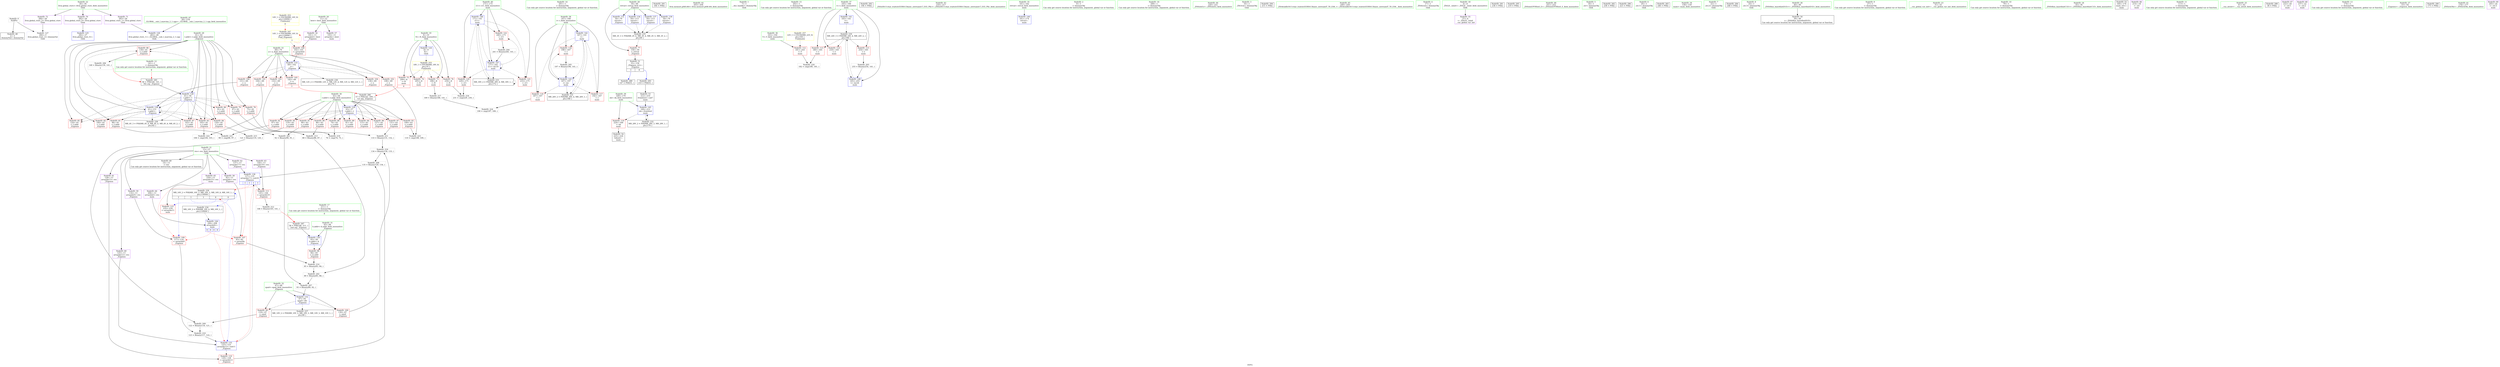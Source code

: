 digraph "SVFG" {
	label="SVFG";

	Node0x562d870cbac0 [shape=record,color=grey,label="{NodeID: 0\nNullPtr}"];
	Node0x562d870cbac0 -> Node0x562d870ea990[style=solid];
	Node0x562d870cbac0 -> Node0x562d870efb70[style=solid];
	Node0x562d870ea250 [shape=record,color=red,label="{NodeID: 97\n131\<--63\n\<--r.addr\n_Z2goxxx\n}"];
	Node0x562d870ea250 -> Node0x562d870f5940[style=solid];
	Node0x562d870e7d00 [shape=record,color=green,label="{NodeID: 14\n201\<--1\n\<--dummyObj\nCan only get source location for instruction, argument, global var or function.}"];
	Node0x562d870e9d90 [shape=record,color=red,label="{NodeID: 111\n145\<--144\n\<--arrayidx19\n_Z2goxxx\n}"];
	Node0x562d870e9d90 -> Node0x562d870f5ac0[style=solid];
	Node0x562d870e87b0 [shape=record,color=green,label="{NodeID: 28\n59\<--60\nretval\<--retval_field_insensitive\n_Z2goxxx\n}"];
	Node0x562d870e87b0 -> Node0x562d870ec240[style=solid];
	Node0x562d870e87b0 -> Node0x562d870efee0[style=solid];
	Node0x562d870e87b0 -> Node0x562d870f0150[style=solid];
	Node0x562d870e87b0 -> Node0x562d870f03c0[style=solid];
	Node0x562d870e87b0 -> Node0x562d870f0560[style=solid];
	Node0x562d87112ae0 [shape=record,color=black,label="{NodeID: 291\n184 = PHI()\n}"];
	Node0x562d870f54c0 [shape=record,color=grey,label="{NodeID: 208\n135 = Binary(129, 134, )\n}"];
	Node0x562d870f54c0 -> Node0x562d870f02f0[style=solid];
	Node0x562d870ef970 [shape=record,color=blue,label="{NodeID: 125\n282\<--27\nllvm.global_ctors_0\<--\nGlob }"];
	Node0x562d870e9370 [shape=record,color=green,label="{NodeID: 42\n203\<--204\nllvm.memset.p0i8.i64\<--llvm.memset.p0i8.i64_field_insensitive\n}"];
	Node0x562d870f69c0 [shape=record,color=grey,label="{NodeID: 222\n106 = cmp(104, 105, )\n}"];
	Node0x562d870f0560 [shape=record,color=blue,label="{NodeID: 139\n59\<--79\nretval\<--\n_Z2goxxx\n}"];
	Node0x562d870f0560 -> Node0x562d87100d80[style=dashed];
	Node0x562d870eb0a0 [shape=record,color=purple,label="{NodeID: 56\n101\<--11\narrayidx4\<--best\n_Z2goxxx\n}"];
	Node0x562d870eb0a0 -> Node0x562d870e9b20[style=solid];
	Node0x562d87101280 [shape=record,color=black,label="{NodeID: 236\nMR_4V_3 = PHI(MR_4V_4, MR_4V_4, MR_4V_4, MR_4V_2, )\npts\{62 \}\n}"];
	Node0x562d870ebc00 [shape=record,color=purple,label="{NodeID: 70\n282\<--26\nllvm.global_ctors_0\<--llvm.global_ctors\nGlob }"];
	Node0x562d870ebc00 -> Node0x562d870ef970[style=solid];
	Node0x562d870ec7f0 [shape=record,color=red,label="{NodeID: 84\n120\<--61\n\<--l.addr\n_Z2goxxx\n}"];
	Node0x562d870ec7f0 -> Node0x562d870f5f40[style=solid];
	Node0x562d870cf770 [shape=record,color=green,label="{NodeID: 1\n7\<--1\n__dso_handle\<--dummyObj\nGlob }"];
	Node0x562d870ea320 [shape=record,color=red,label="{NodeID: 98\n84\<--65\n\<--h.addr\n_Z2goxxx\n}"];
	Node0x562d870ea320 -> Node0x562d870f5dc0[style=solid];
	Node0x562d870e7d90 [shape=record,color=green,label="{NodeID: 15\n202\<--1\n\<--dummyObj\nCan only get source location for instruction, argument, global var or function.}"];
	Node0x562d870e9e60 [shape=record,color=red,label="{NodeID: 112\n181\<--163\n\<--T\nmain\n}"];
	Node0x562d870e9e60 -> Node0x562d870f66c0[style=solid];
	Node0x562d870e8880 [shape=record,color=green,label="{NodeID: 29\n61\<--62\nl.addr\<--l.addr_field_insensitive\n_Z2goxxx\n}"];
	Node0x562d870e8880 -> Node0x562d870ec310[style=solid];
	Node0x562d870e8880 -> Node0x562d870ec3e0[style=solid];
	Node0x562d870e8880 -> Node0x562d870ec4b0[style=solid];
	Node0x562d870e8880 -> Node0x562d870ec580[style=solid];
	Node0x562d870e8880 -> Node0x562d870ec650[style=solid];
	Node0x562d870e8880 -> Node0x562d870ec720[style=solid];
	Node0x562d870e8880 -> Node0x562d870ec7f0[style=solid];
	Node0x562d870e8880 -> Node0x562d870ec8c0[style=solid];
	Node0x562d870e8880 -> Node0x562d870ec990[style=solid];
	Node0x562d870e8880 -> Node0x562d870eca60[style=solid];
	Node0x562d870e8880 -> Node0x562d870efc70[style=solid];
	Node0x562d870e8880 -> Node0x562d870f0490[style=solid];
	Node0x562d87112bb0 [shape=record,color=black,label="{NodeID: 292\n194 = PHI()\n}"];
	Node0x562d870f5640 [shape=record,color=grey,label="{NodeID: 209\n122 = Binary(118, 121, )\n}"];
	Node0x562d870f5640 -> Node0x562d870f57c0[style=solid];
	Node0x562d870efa70 [shape=record,color=blue,label="{NodeID: 126\n283\<--28\nllvm.global_ctors_1\<--_GLOBAL__sub_I_marcina_2_1.cpp\nGlob }"];
	Node0x562d870e9470 [shape=record,color=green,label="{NodeID: 43\n216\<--217\n_ZStlsISt11char_traitsIcEERSt13basic_ostreamIcT_ES5_PKc\<--_ZStlsISt11char_traitsIcEERSt13basic_ostreamIcT_ES5_PKc_field_insensitive\n}"];
	Node0x562d870f6b40 [shape=record,color=grey,label="{NodeID: 223\n110 = cmp(108, 109, )\n}"];
	Node0x562d870f0630 [shape=record,color=blue,label="{NodeID: 140\n161\<--174\nretval\<--\nmain\n}"];
	Node0x562d870eb170 [shape=record,color=purple,label="{NodeID: 57\n193\<--11\narrayidx\<--best\nmain\n}"];
	Node0x562d87101780 [shape=record,color=black,label="{NodeID: 237\nMR_10V_2 = PHI(MR_10V_3, MR_10V_3, MR_10V_3, MR_10V_1, )\npts\{68 \}\n}"];
	Node0x562d870ebd00 [shape=record,color=purple,label="{NodeID: 71\n283\<--26\nllvm.global_ctors_1\<--llvm.global_ctors\nGlob }"];
	Node0x562d870ebd00 -> Node0x562d870efa70[style=solid];
	Node0x562d870ec8c0 [shape=record,color=red,label="{NodeID: 85\n124\<--61\n\<--l.addr\n_Z2goxxx\n}"];
	Node0x562d870cc280 [shape=record,color=green,label="{NodeID: 2\n9\<--1\n\<--dummyObj\nCan only get source location for instruction, argument, global var or function.}"];
	Node0x562d870ea3f0 [shape=record,color=red,label="{NodeID: 99\n118\<--67\n\<--spad\n_Z2goxxx\n}"];
	Node0x562d870ea3f0 -> Node0x562d870f5640[style=solid];
	Node0x562d870e7e20 [shape=record,color=green,label="{NodeID: 16\n208\<--1\n\<--dummyObj\nCan only get source location for instruction, argument, global var or function.}"];
	Node0x562d870e9f30 [shape=record,color=red,label="{NodeID: 113\n180\<--165\n\<--t\nmain\n}"];
	Node0x562d870e9f30 -> Node0x562d870f66c0[style=solid];
	Node0x562d870e8950 [shape=record,color=green,label="{NodeID: 30\n63\<--64\nr.addr\<--r.addr_field_insensitive\n_Z2goxxx\n}"];
	Node0x562d870e8950 -> Node0x562d870ecb30[style=solid];
	Node0x562d870e8950 -> Node0x562d870ecc00[style=solid];
	Node0x562d870e8950 -> Node0x562d870eccd0[style=solid];
	Node0x562d870e8950 -> Node0x562d870ecda0[style=solid];
	Node0x562d870e8950 -> Node0x562d870ece70[style=solid];
	Node0x562d870e8950 -> Node0x562d870ecf40[style=solid];
	Node0x562d870e8950 -> Node0x562d870ed010[style=solid];
	Node0x562d870e8950 -> Node0x562d870ed0e0[style=solid];
	Node0x562d870e8950 -> Node0x562d870ea180[style=solid];
	Node0x562d870e8950 -> Node0x562d870ea250[style=solid];
	Node0x562d870e8950 -> Node0x562d870efd40[style=solid];
	Node0x562d87112cb0 [shape=record,color=black,label="{NodeID: 293\n210 = PHI(55, )\n}"];
	Node0x562d87112cb0 -> Node0x562d870eae30[style=solid];
	Node0x562d870f57c0 [shape=record,color=grey,label="{NodeID: 210\n123 = Binary(117, 122, )\n}"];
	Node0x562d870f57c0 -> Node0x562d870f0220[style=solid];
	Node0x562d870efb70 [shape=record,color=blue, style = dotted,label="{NodeID: 127\n284\<--3\nllvm.global_ctors_2\<--dummyVal\nGlob }"];
	Node0x562d870e9570 [shape=record,color=green,label="{NodeID: 44\n220\<--221\n_ZNSolsEx\<--_ZNSolsEx_field_insensitive\n}"];
	Node0x562d870f6cc0 [shape=record,color=grey,label="{NodeID: 224\n190 = cmp(187, 189, )\n}"];
	Node0x562d870f0700 [shape=record,color=blue,label="{NodeID: 141\n165\<--141\nt\<--\nmain\n}"];
	Node0x562d870f0700 -> Node0x562d870ff480[style=dashed];
	Node0x562d870eb240 [shape=record,color=purple,label="{NodeID: 58\n82\<--13\narrayidx\<--res\n_Z2goxxx\n}"];
	Node0x562d870eb240 -> Node0x562d870e9a50[style=solid];
	Node0x562d87101c80 [shape=record,color=black,label="{NodeID: 238\nMR_12V_2 = PHI(MR_12V_3, MR_12V_4, MR_12V_4, MR_12V_1, )\npts\{70 \}\n}"];
	Node0x562d870ebe00 [shape=record,color=purple,label="{NodeID: 72\n284\<--26\nllvm.global_ctors_2\<--llvm.global_ctors\nGlob }"];
	Node0x562d870ebe00 -> Node0x562d870efb70[style=solid];
	Node0x562d870ec990 [shape=record,color=red,label="{NodeID: 86\n139\<--61\n\<--l.addr\n_Z2goxxx\n}"];
	Node0x562d870ec990 -> Node0x562d870f51c0[style=solid];
	Node0x562d870cc1c0 [shape=record,color=green,label="{NodeID: 3\n16\<--1\n_ZSt3cin\<--dummyObj\nGlob }"];
	Node0x562d870ea4c0 [shape=record,color=red,label="{NodeID: 100\n130\<--67\n\<--spad\n_Z2goxxx\n}"];
	Node0x562d870ea4c0 -> Node0x562d870f60c0[style=solid];
	Node0x562d870e7eb0 [shape=record,color=green,label="{NodeID: 17\n211\<--1\n\<--dummyObj\nCan only get source location for instruction, argument, global var or function.|{<s0>8}}"];
	Node0x562d870e7eb0:s0 -> Node0x562d871120b0[style=solid,color=red];
	Node0x562d870ea000 [shape=record,color=red,label="{NodeID: 114\n218\<--165\n\<--t\nmain\n}"];
	Node0x562d870e8a20 [shape=record,color=green,label="{NodeID: 31\n65\<--66\nh.addr\<--h.addr_field_insensitive\n_Z2goxxx\n}"];
	Node0x562d870e8a20 -> Node0x562d870ea320[style=solid];
	Node0x562d870e8a20 -> Node0x562d870efe10[style=solid];
	Node0x562d87112fd0 [shape=record,color=black,label="{NodeID: 294\n215 = PHI()\n}"];
	Node0x562d870f5940 [shape=record,color=grey,label="{NodeID: 211\n133 = Binary(131, 132, )\n}"];
	Node0x562d870f5940 -> Node0x562d870f60c0[style=solid];
	Node0x562d870efc70 [shape=record,color=blue,label="{NodeID: 128\n61\<--56\nl.addr\<--l\n_Z2goxxx\n}"];
	Node0x562d870efc70 -> Node0x562d870ec310[style=dashed];
	Node0x562d870efc70 -> Node0x562d870ec3e0[style=dashed];
	Node0x562d870efc70 -> Node0x562d870ec4b0[style=dashed];
	Node0x562d870efc70 -> Node0x562d870ec580[style=dashed];
	Node0x562d870efc70 -> Node0x562d870ec650[style=dashed];
	Node0x562d870efc70 -> Node0x562d870ec720[style=dashed];
	Node0x562d870efc70 -> Node0x562d870ec7f0[style=dashed];
	Node0x562d870efc70 -> Node0x562d870ec8c0[style=dashed];
	Node0x562d870efc70 -> Node0x562d870ec990[style=dashed];
	Node0x562d870efc70 -> Node0x562d870eca60[style=dashed];
	Node0x562d870efc70 -> Node0x562d870f0490[style=dashed];
	Node0x562d870efc70 -> Node0x562d87101280[style=dashed];
	Node0x562d870e9670 [shape=record,color=green,label="{NodeID: 45\n249\<--250\n_ZSt4endlIcSt11char_traitsIcEERSt13basic_ostreamIT_T0_ES6_\<--_ZSt4endlIcSt11char_traitsIcEERSt13basic_ostreamIT_T0_ES6__field_insensitive\n}"];
	Node0x562d870f07d0 [shape=record,color=blue,label="{NodeID: 142\n167\<--141\ni\<--\nmain\n}"];
	Node0x562d870f07d0 -> Node0x562d870ef260[style=dashed];
	Node0x562d870f07d0 -> Node0x562d870ef2f0[style=dashed];
	Node0x562d870f07d0 -> Node0x562d870ef3c0[style=dashed];
	Node0x562d870f07d0 -> Node0x562d870f08a0[style=dashed];
	Node0x562d870f07d0 -> Node0x562d870ff980[style=dashed];
	Node0x562d870eb310 [shape=record,color=purple,label="{NodeID: 59\n116\<--13\narrayidx9\<--res\n_Z2goxxx\n}"];
	Node0x562d870eb310 -> Node0x562d870e9bf0[style=solid];
	Node0x562d87102180 [shape=record,color=black,label="{NodeID: 239\nMR_16V_2 = PHI(MR_16V_3, MR_16V_3, MR_16V_6, MR_16V_1, )\npts\{150000 \}\n|{<s0>3|<s1>3|<s2>3|<s3>8|<s4>8}}"];
	Node0x562d87102180:s0 -> Node0x562d870e9bf0[style=dashed,color=blue];
	Node0x562d87102180:s1 -> Node0x562d870f0220[style=dashed,color=blue];
	Node0x562d87102180:s2 -> Node0x562d87102180[style=dashed,color=blue];
	Node0x562d87102180:s3 -> Node0x562d870ef7d0[style=dashed,color=blue];
	Node0x562d87102180:s4 -> Node0x562d87100880[style=dashed,color=blue];
	Node0x562d870ebf00 [shape=record,color=red,label="{NodeID: 73\n188\<--8\n\<--N\nmain\n}"];
	Node0x562d870ebf00 -> Node0x562d870f6240[style=solid];
	Node0x562d87104880 [shape=record,color=yellow,style=double,label="{NodeID: 253\n14V_1 = ENCHI(MR_14V_0)\npts\{120000 \}\nFun[main]|{<s0>8}}"];
	Node0x562d87104880:s0 -> Node0x562d87103b00[style=dashed,color=red];
	Node0x562d870eca60 [shape=record,color=red,label="{NodeID: 87\n143\<--61\n\<--l.addr\n_Z2goxxx\n}"];
	Node0x562d870cc0d0 [shape=record,color=green,label="{NodeID: 4\n17\<--1\n_ZSt4cout\<--dummyObj\nGlob }"];
	Node0x562d870ea590 [shape=record,color=red,label="{NodeID: 101\n104\<--69\n\<--x\n_Z2goxxx\n}"];
	Node0x562d870ea590 -> Node0x562d870f69c0[style=solid];
	Node0x562d870e7f40 [shape=record,color=green,label="{NodeID: 18\n4\<--6\n_ZStL8__ioinit\<--_ZStL8__ioinit_field_insensitive\nGlob }"];
	Node0x562d870e7f40 -> Node0x562d870eafd0[style=solid];
	Node0x562d871118b0 [shape=record,color=black,label="{NodeID: 281\n236 = PHI()\n}"];
	Node0x562d870ef1d0 [shape=record,color=red,label="{NodeID: 115\n254\<--165\n\<--t\nmain\n}"];
	Node0x562d870ef1d0 -> Node0x562d870ee0a0[style=solid];
	Node0x562d870e8af0 [shape=record,color=green,label="{NodeID: 32\n67\<--68\nspad\<--spad_field_insensitive\n_Z2goxxx\n}"];
	Node0x562d870e8af0 -> Node0x562d870ea3f0[style=solid];
	Node0x562d870e8af0 -> Node0x562d870ea4c0[style=solid];
	Node0x562d870e8af0 -> Node0x562d870effb0[style=solid];
	Node0x562d871130a0 [shape=record,color=black,label="{NodeID: 295\n219 = PHI()\n}"];
	Node0x562d870f5ac0 [shape=record,color=grey,label="{NodeID: 212\n146 = Binary(145, 141, )\n|{<s0>3}}"];
	Node0x562d870f5ac0:s0 -> Node0x562d871120b0[style=solid,color=red];
	Node0x562d870efd40 [shape=record,color=blue,label="{NodeID: 129\n63\<--57\nr.addr\<--r\n_Z2goxxx\n}"];
	Node0x562d870efd40 -> Node0x562d870ecb30[style=dashed];
	Node0x562d870efd40 -> Node0x562d870ecc00[style=dashed];
	Node0x562d870efd40 -> Node0x562d870eccd0[style=dashed];
	Node0x562d870efd40 -> Node0x562d870ecda0[style=dashed];
	Node0x562d870efd40 -> Node0x562d870ece70[style=dashed];
	Node0x562d870efd40 -> Node0x562d870ecf40[style=dashed];
	Node0x562d870efd40 -> Node0x562d870ed010[style=dashed];
	Node0x562d870efd40 -> Node0x562d870ed0e0[style=dashed];
	Node0x562d870efd40 -> Node0x562d870ea180[style=dashed];
	Node0x562d870efd40 -> Node0x562d870ea250[style=dashed];
	Node0x562d870e9770 [shape=record,color=green,label="{NodeID: 46\n251\<--252\n_ZNSolsEPFRSoS_E\<--_ZNSolsEPFRSoS_E_field_insensitive\n}"];
	Node0x562d870f08a0 [shape=record,color=blue,label="{NodeID: 143\n167\<--197\ni\<--inc\nmain\n}"];
	Node0x562d870f08a0 -> Node0x562d870ef260[style=dashed];
	Node0x562d870f08a0 -> Node0x562d870ef2f0[style=dashed];
	Node0x562d870f08a0 -> Node0x562d870ef3c0[style=dashed];
	Node0x562d870f08a0 -> Node0x562d870f08a0[style=dashed];
	Node0x562d870f08a0 -> Node0x562d870ff980[style=dashed];
	Node0x562d870eb3e0 [shape=record,color=purple,label="{NodeID: 60\n125\<--13\narrayidx12\<--res\n_Z2goxxx\n}"];
	Node0x562d870eb3e0 -> Node0x562d870f0220[style=solid];
	Node0x562d870ebfd0 [shape=record,color=red,label="{NodeID: 74\n205\<--8\n\<--N\nmain\n}"];
	Node0x562d870ecb30 [shape=record,color=red,label="{NodeID: 88\n74\<--63\n\<--r.addr\n_Z2goxxx\n}"];
	Node0x562d870ecb30 -> Node0x562d870f6540[style=solid];
	Node0x562d870e20f0 [shape=record,color=green,label="{NodeID: 5\n18\<--1\n.str\<--dummyObj\nGlob }"];
	Node0x562d870ea660 [shape=record,color=red,label="{NodeID: 102\n108\<--69\n\<--x\n_Z2goxxx\n}"];
	Node0x562d870ea660 -> Node0x562d870f6b40[style=solid];
	Node0x562d870e7fd0 [shape=record,color=green,label="{NodeID: 19\n8\<--10\nN\<--N_field_insensitive\nGlob }"];
	Node0x562d870e7fd0 -> Node0x562d870ebf00[style=solid];
	Node0x562d870e7fd0 -> Node0x562d870ebfd0[style=solid];
	Node0x562d870e7fd0 -> Node0x562d870ec0a0[style=solid];
	Node0x562d870e7fd0 -> Node0x562d870ec170[style=solid];
	Node0x562d870e7fd0 -> Node0x562d870ef8a0[style=solid];
	Node0x562d87111a10 [shape=record,color=black,label="{NodeID: 282\n238 = PHI()\n}"];
	Node0x562d870ef260 [shape=record,color=red,label="{NodeID: 116\n187\<--167\n\<--i\nmain\n}"];
	Node0x562d870ef260 -> Node0x562d870f6cc0[style=solid];
	Node0x562d870e8bc0 [shape=record,color=green,label="{NodeID: 33\n69\<--70\nx\<--x_field_insensitive\n_Z2goxxx\n}"];
	Node0x562d870e8bc0 -> Node0x562d870ea590[style=solid];
	Node0x562d870e8bc0 -> Node0x562d870ea660[style=solid];
	Node0x562d870e8bc0 -> Node0x562d870ea730[style=solid];
	Node0x562d870e8bc0 -> Node0x562d870ea800[style=solid];
	Node0x562d870e8bc0 -> Node0x562d870ea8d0[style=solid];
	Node0x562d870e8bc0 -> Node0x562d870e9980[style=solid];
	Node0x562d870e8bc0 -> Node0x562d870f0080[style=solid];
	Node0x562d87113170 [shape=record,color=black,label="{NodeID: 296\n223 = PHI()\n}"];
	Node0x562d870f5c40 [shape=record,color=grey,label="{NodeID: 213\n88 = Binary(86, 87, )\n}"];
	Node0x562d870f5c40 -> Node0x562d870edf20[style=solid];
	Node0x562d870efe10 [shape=record,color=blue,label="{NodeID: 130\n65\<--58\nh.addr\<--h\n_Z2goxxx\n}"];
	Node0x562d870efe10 -> Node0x562d870ea320[style=dashed];
	Node0x562d870e9870 [shape=record,color=green,label="{NodeID: 47\n28\<--278\n_GLOBAL__sub_I_marcina_2_1.cpp\<--_GLOBAL__sub_I_marcina_2_1.cpp_field_insensitive\n}"];
	Node0x562d870e9870 -> Node0x562d870efa70[style=solid];
	Node0x562d870f0970 [shape=record,color=blue,label="{NodeID: 144\n206\<--208\narrayidx6\<--\nmain\n|{<s0>8|<s1>8|<s2>8|<s3>8}}"];
	Node0x562d870f0970:s0 -> Node0x562d870e9a50[style=dashed,color=red];
	Node0x562d870f0970:s1 -> Node0x562d870e9bf0[style=dashed,color=red];
	Node0x562d870f0970:s2 -> Node0x562d870f0220[style=dashed,color=red];
	Node0x562d870f0970:s3 -> Node0x562d87102180[style=dashed,color=red];
	Node0x562d870eb4b0 [shape=record,color=purple,label="{NodeID: 61\n128\<--13\narrayidx13\<--res\n_Z2goxxx\n}"];
	Node0x562d870eb4b0 -> Node0x562d870e9cc0[style=solid];
	Node0x562d870ec0a0 [shape=record,color=red,label="{NodeID: 75\n209\<--8\n\<--N\nmain\n|{<s0>8}}"];
	Node0x562d870ec0a0:s0 -> Node0x562d87111f30[style=solid,color=red];
	Node0x562d87104a40 [shape=record,color=yellow,style=double,label="{NodeID: 255\n18V_1 = ENCHI(MR_18V_0)\npts\{10 \}\nFun[main]}"];
	Node0x562d87104a40 -> Node0x562d870ebf00[style=dashed];
	Node0x562d87104a40 -> Node0x562d870ebfd0[style=dashed];
	Node0x562d87104a40 -> Node0x562d870ec0a0[style=dashed];
	Node0x562d87104a40 -> Node0x562d870ec170[style=dashed];
	Node0x562d870ecc00 [shape=record,color=red,label="{NodeID: 89\n81\<--63\n\<--r.addr\n_Z2goxxx\n}"];
	Node0x562d870cbf80 [shape=record,color=green,label="{NodeID: 6\n20\<--1\n.str.1\<--dummyObj\nGlob }"];
	Node0x562d870ea730 [shape=record,color=red,label="{NodeID: 103\n132\<--69\n\<--x\n_Z2goxxx\n}"];
	Node0x562d870ea730 -> Node0x562d870f5940[style=solid];
	Node0x562d870e80a0 [shape=record,color=green,label="{NodeID: 20\n11\<--12\nbest\<--best_field_insensitive\nGlob }"];
	Node0x562d870e80a0 -> Node0x562d870eb0a0[style=solid];
	Node0x562d870e80a0 -> Node0x562d870eb170[style=solid];
	Node0x562d87111ae0 [shape=record,color=black,label="{NodeID: 283\n246 = PHI()\n}"];
	Node0x562d870ef2f0 [shape=record,color=red,label="{NodeID: 117\n192\<--167\n\<--i\nmain\n}"];
	Node0x562d870e8c90 [shape=record,color=green,label="{NodeID: 34\n158\<--159\nmain\<--main_field_insensitive\n}"];
	Node0x562d870f5dc0 [shape=record,color=grey,label="{NodeID: 214\n85 = Binary(83, 84, )\n}"];
	Node0x562d870f5dc0 -> Node0x562d870edf20[style=solid];
	Node0x562d870efee0 [shape=record,color=blue,label="{NodeID: 131\n59\<--79\nretval\<--\n_Z2goxxx\n}"];
	Node0x562d870efee0 -> Node0x562d87100d80[style=dashed];
	Node0x562d870ea990 [shape=record,color=black,label="{NodeID: 48\n2\<--3\ndummyVal\<--dummyVal\n}"];
	Node0x562d870f0a40 [shape=record,color=blue,label="{NodeID: 145\n169\<--212\nok\<--frombool\nmain\n}"];
	Node0x562d870f0a40 -> Node0x562d870ef490[style=dashed];
	Node0x562d870f0a40 -> Node0x562d870ffe80[style=dashed];
	Node0x562d870eb580 [shape=record,color=purple,label="{NodeID: 62\n137\<--13\narrayidx17\<--res\n_Z2goxxx\n}"];
	Node0x562d870eb580 -> Node0x562d870f02f0[style=solid];
	Node0x562d870ec170 [shape=record,color=red,label="{NodeID: 76\n230\<--8\n\<--N\nmain\n}"];
	Node0x562d870ec170 -> Node0x562d870f63c0[style=solid];
	Node0x562d870eccd0 [shape=record,color=red,label="{NodeID: 90\n86\<--63\n\<--r.addr\n_Z2goxxx\n}"];
	Node0x562d870eccd0 -> Node0x562d870f5c40[style=solid];
	Node0x562d870cc340 [shape=record,color=green,label="{NodeID: 7\n22\<--1\n.str.2\<--dummyObj\nGlob }"];
	Node0x562d870ea800 [shape=record,color=red,label="{NodeID: 104\n136\<--69\n\<--x\n_Z2goxxx\n}"];
	Node0x562d870e8170 [shape=record,color=green,label="{NodeID: 21\n13\<--15\nres\<--res_field_insensitive\nGlob }"];
	Node0x562d870e8170 -> Node0x562d870eaa90[style=solid];
	Node0x562d870e8170 -> Node0x562d870eb240[style=solid];
	Node0x562d870e8170 -> Node0x562d870eb310[style=solid];
	Node0x562d870e8170 -> Node0x562d870eb3e0[style=solid];
	Node0x562d870e8170 -> Node0x562d870eb4b0[style=solid];
	Node0x562d870e8170 -> Node0x562d870eb580[style=solid];
	Node0x562d870e8170 -> Node0x562d870eb650[style=solid];
	Node0x562d870e8170 -> Node0x562d870eb720[style=solid];
	Node0x562d870e8170 -> Node0x562d870eb7f0[style=solid];
	Node0x562d87111bb0 [shape=record,color=black,label="{NodeID: 284\n248 = PHI()\n}"];
	Node0x562d870edda0 [shape=record,color=grey,label="{NodeID: 201\n92 = Binary(90, 91, )\n}"];
	Node0x562d870edda0 -> Node0x562d870f5340[style=solid];
	Node0x562d870ef3c0 [shape=record,color=red,label="{NodeID: 118\n196\<--167\n\<--i\nmain\n}"];
	Node0x562d870ef3c0 -> Node0x562d870f5040[style=solid];
	Node0x562d870e8d90 [shape=record,color=green,label="{NodeID: 35\n161\<--162\nretval\<--retval_field_insensitive\nmain\n}"];
	Node0x562d870e8d90 -> Node0x562d870f0630[style=solid];
	Node0x562d870f5f40 [shape=record,color=grey,label="{NodeID: 215\n121 = Binary(119, 120, )\n}"];
	Node0x562d870f5f40 -> Node0x562d870f5640[style=solid];
	Node0x562d870effb0 [shape=record,color=blue,label="{NodeID: 132\n67\<--93\nspad\<--div\n_Z2goxxx\n}"];
	Node0x562d870effb0 -> Node0x562d870ea3f0[style=dashed];
	Node0x562d870effb0 -> Node0x562d870ea4c0[style=dashed];
	Node0x562d870effb0 -> Node0x562d87101780[style=dashed];
	Node0x562d870eaa90 [shape=record,color=black,label="{NodeID: 49\n14\<--13\n\<--res\nCan only get source location for instruction, argument, global var or function.}"];
	Node0x562d870f0b10 [shape=record,color=blue,label="{NodeID: 146\n171\<--141\ni11\<--\nmain\n}"];
	Node0x562d870f0b10 -> Node0x562d870ef560[style=dashed];
	Node0x562d870f0b10 -> Node0x562d870ef630[style=dashed];
	Node0x562d870f0b10 -> Node0x562d870ef700[style=dashed];
	Node0x562d870f0b10 -> Node0x562d870f0be0[style=dashed];
	Node0x562d870f0b10 -> Node0x562d87100380[style=dashed];
	Node0x562d870eb650 [shape=record,color=purple,label="{NodeID: 63\n144\<--13\narrayidx19\<--res\n_Z2goxxx\n}"];
	Node0x562d870eb650 -> Node0x562d870e9d90[style=solid];
	Node0x562d870ec240 [shape=record,color=red,label="{NodeID: 77\n156\<--59\n\<--retval\n_Z2goxxx\n}"];
	Node0x562d870ec240 -> Node0x562d870eac90[style=solid];
	Node0x562d87104c30 [shape=record,color=yellow,style=double,label="{NodeID: 257\n22V_1 = ENCHI(MR_22V_0)\npts\{164 \}\nFun[main]}"];
	Node0x562d87104c30 -> Node0x562d870e9e60[style=dashed];
	Node0x562d870ecda0 [shape=record,color=red,label="{NodeID: 91\n90\<--63\n\<--r.addr\n_Z2goxxx\n}"];
	Node0x562d870ecda0 -> Node0x562d870edda0[style=solid];
	Node0x562d870cc3d0 [shape=record,color=green,label="{NodeID: 8\n24\<--1\n.str.3\<--dummyObj\nGlob }"];
	Node0x562d870ea8d0 [shape=record,color=red,label="{NodeID: 105\n142\<--69\n\<--x\n_Z2goxxx\n|{<s0>3}}"];
	Node0x562d870ea8d0:s0 -> Node0x562d87111f30[style=solid,color=red];
	Node0x562d870e8240 [shape=record,color=green,label="{NodeID: 22\n26\<--30\nllvm.global_ctors\<--llvm.global_ctors_field_insensitive\nGlob }"];
	Node0x562d870e8240 -> Node0x562d870ebc00[style=solid];
	Node0x562d870e8240 -> Node0x562d870ebd00[style=solid];
	Node0x562d870e8240 -> Node0x562d870ebe00[style=solid];
	Node0x562d87111cb0 [shape=record,color=black,label="{NodeID: 285\n56 = PHI(140, 141, )\n0th arg _Z2goxxx }"];
	Node0x562d87111cb0 -> Node0x562d870efc70[style=solid];
	Node0x562d870edf20 [shape=record,color=grey,label="{NodeID: 202\n89 = Binary(85, 88, )\n}"];
	Node0x562d870edf20 -> Node0x562d870f5340[style=solid];
	Node0x562d870ef490 [shape=record,color=red,label="{NodeID: 119\n224\<--169\n\<--ok\nmain\n}"];
	Node0x562d870ef490 -> Node0x562d870eaf00[style=solid];
	Node0x562d870e8e60 [shape=record,color=green,label="{NodeID: 36\n163\<--164\nT\<--T_field_insensitive\nmain\n}"];
	Node0x562d870e8e60 -> Node0x562d870e9e60[style=solid];
	Node0x562d870f60c0 [shape=record,color=grey,label="{NodeID: 216\n134 = Binary(130, 133, )\n}"];
	Node0x562d870f60c0 -> Node0x562d870f54c0[style=solid];
	Node0x562d870f0080 [shape=record,color=blue,label="{NodeID: 133\n69\<--102\nx\<--\n_Z2goxxx\n}"];
	Node0x562d870f0080 -> Node0x562d870ea590[style=dashed];
	Node0x562d870f0080 -> Node0x562d870ea660[style=dashed];
	Node0x562d870f0080 -> Node0x562d870ea730[style=dashed];
	Node0x562d870f0080 -> Node0x562d870ea800[style=dashed];
	Node0x562d870f0080 -> Node0x562d870ea8d0[style=dashed];
	Node0x562d870f0080 -> Node0x562d870e9980[style=dashed];
	Node0x562d870f0080 -> Node0x562d870f0080[style=dashed];
	Node0x562d870f0080 -> Node0x562d87101c80[style=dashed];
	Node0x562d870eab90 [shape=record,color=black,label="{NodeID: 50\n39\<--40\n\<--_ZNSt8ios_base4InitD1Ev\nCan only get source location for instruction, argument, global var or function.}"];
	Node0x562d870ff480 [shape=record,color=black,label="{NodeID: 230\nMR_24V_3 = PHI(MR_24V_4, MR_24V_2, )\npts\{166 \}\n}"];
	Node0x562d870ff480 -> Node0x562d870e9f30[style=dashed];
	Node0x562d870ff480 -> Node0x562d870ea000[style=dashed];
	Node0x562d870ff480 -> Node0x562d870ef1d0[style=dashed];
	Node0x562d870ff480 -> Node0x562d870f0cb0[style=dashed];
	Node0x562d870f0be0 [shape=record,color=blue,label="{NodeID: 147\n171\<--241\ni11\<--inc19\nmain\n}"];
	Node0x562d870f0be0 -> Node0x562d870ef560[style=dashed];
	Node0x562d870f0be0 -> Node0x562d870ef630[style=dashed];
	Node0x562d870f0be0 -> Node0x562d870ef700[style=dashed];
	Node0x562d870f0be0 -> Node0x562d870f0be0[style=dashed];
	Node0x562d870f0be0 -> Node0x562d87100380[style=dashed];
	Node0x562d870eb720 [shape=record,color=purple,label="{NodeID: 64\n206\<--13\narrayidx6\<--res\nmain\n}"];
	Node0x562d870eb720 -> Node0x562d870f0970[style=solid];
	Node0x562d870ec310 [shape=record,color=red,label="{NodeID: 78\n75\<--61\n\<--l.addr\n_Z2goxxx\n}"];
	Node0x562d870ec310 -> Node0x562d870f6540[style=solid];
	Node0x562d870ece70 [shape=record,color=red,label="{NodeID: 92\n97\<--63\n\<--r.addr\n_Z2goxxx\n}"];
	Node0x562d870ece70 -> Node0x562d870f6840[style=solid];
	Node0x562d870e7230 [shape=record,color=green,label="{NodeID: 9\n27\<--1\n\<--dummyObj\nCan only get source location for instruction, argument, global var or function.}"];
	Node0x562d870e9980 [shape=record,color=red,label="{NodeID: 106\n151\<--69\n\<--x\n_Z2goxxx\n}"];
	Node0x562d870e9980 -> Node0x562d870f0490[style=solid];
	Node0x562d870e8310 [shape=record,color=green,label="{NodeID: 23\n31\<--32\n__cxx_global_var_init\<--__cxx_global_var_init_field_insensitive\n}"];
	Node0x562d87111f30 [shape=record,color=black,label="{NodeID: 286\n57 = PHI(142, 209, )\n1st arg _Z2goxxx }"];
	Node0x562d87111f30 -> Node0x562d870efd40[style=solid];
	Node0x562d870ee0a0 [shape=record,color=grey,label="{NodeID: 203\n255 = Binary(254, 141, )\n}"];
	Node0x562d870ee0a0 -> Node0x562d870f0cb0[style=solid];
	Node0x562d870ef560 [shape=record,color=red,label="{NodeID: 120\n229\<--171\n\<--i11\nmain\n}"];
	Node0x562d870ef560 -> Node0x562d870f63c0[style=solid];
	Node0x562d870e8f30 [shape=record,color=green,label="{NodeID: 37\n165\<--166\nt\<--t_field_insensitive\nmain\n}"];
	Node0x562d870e8f30 -> Node0x562d870e9f30[style=solid];
	Node0x562d870e8f30 -> Node0x562d870ea000[style=solid];
	Node0x562d870e8f30 -> Node0x562d870ef1d0[style=solid];
	Node0x562d870e8f30 -> Node0x562d870f0700[style=solid];
	Node0x562d870e8f30 -> Node0x562d870f0cb0[style=solid];
	Node0x562d870f6240 [shape=record,color=grey,label="{NodeID: 217\n189 = Binary(188, 141, )\n}"];
	Node0x562d870f6240 -> Node0x562d870f6cc0[style=solid];
	Node0x562d870f0150 [shape=record,color=blue,label="{NodeID: 134\n59\<--113\nretval\<--\n_Z2goxxx\n}"];
	Node0x562d870f0150 -> Node0x562d87100d80[style=dashed];
	Node0x562d870eac90 [shape=record,color=black,label="{NodeID: 51\n55\<--156\n_Z2goxxx_ret\<--\n_Z2goxxx\n|{<s0>3|<s1>8}}"];
	Node0x562d870eac90:s0 -> Node0x562d87112870[style=solid,color=blue];
	Node0x562d870eac90:s1 -> Node0x562d87112cb0[style=solid,color=blue];
	Node0x562d870ff980 [shape=record,color=black,label="{NodeID: 231\nMR_26V_2 = PHI(MR_26V_4, MR_26V_1, )\npts\{168 \}\n}"];
	Node0x562d870ff980 -> Node0x562d870f07d0[style=dashed];
	Node0x562d870f0cb0 [shape=record,color=blue,label="{NodeID: 148\n165\<--255\nt\<--inc24\nmain\n}"];
	Node0x562d870f0cb0 -> Node0x562d870ff480[style=dashed];
	Node0x562d870eb7f0 [shape=record,color=purple,label="{NodeID: 65\n234\<--13\narrayidx15\<--res\nmain\n}"];
	Node0x562d870eb7f0 -> Node0x562d870ef7d0[style=solid];
	Node0x562d870ec3e0 [shape=record,color=red,label="{NodeID: 79\n87\<--61\n\<--l.addr\n_Z2goxxx\n}"];
	Node0x562d870ec3e0 -> Node0x562d870f5c40[style=solid];
	Node0x562d870ecf40 [shape=record,color=red,label="{NodeID: 93\n109\<--63\n\<--r.addr\n_Z2goxxx\n}"];
	Node0x562d870ecf40 -> Node0x562d870f6b40[style=solid];
	Node0x562d870e72c0 [shape=record,color=green,label="{NodeID: 10\n79\<--1\n\<--dummyObj\nCan only get source location for instruction, argument, global var or function.}"];
	Node0x562d870e9a50 [shape=record,color=red,label="{NodeID: 107\n83\<--82\n\<--arrayidx\n_Z2goxxx\n}"];
	Node0x562d870e9a50 -> Node0x562d870f5dc0[style=solid];
	Node0x562d870e83e0 [shape=record,color=green,label="{NodeID: 24\n35\<--36\n_ZNSt8ios_base4InitC1Ev\<--_ZNSt8ios_base4InitC1Ev_field_insensitive\n}"];
	Node0x562d871120b0 [shape=record,color=black,label="{NodeID: 287\n58 = PHI(146, 211, )\n2nd arg _Z2goxxx }"];
	Node0x562d871120b0 -> Node0x562d870efe10[style=solid];
	Node0x562d870f4ec0 [shape=record,color=grey,label="{NodeID: 204\n241 = Binary(240, 141, )\n}"];
	Node0x562d870f4ec0 -> Node0x562d870f0be0[style=solid];
	Node0x562d870ef630 [shape=record,color=red,label="{NodeID: 121\n233\<--171\n\<--i11\nmain\n}"];
	Node0x562d870e9000 [shape=record,color=green,label="{NodeID: 38\n167\<--168\ni\<--i_field_insensitive\nmain\n}"];
	Node0x562d870e9000 -> Node0x562d870ef260[style=solid];
	Node0x562d870e9000 -> Node0x562d870ef2f0[style=solid];
	Node0x562d870e9000 -> Node0x562d870ef3c0[style=solid];
	Node0x562d870e9000 -> Node0x562d870f07d0[style=solid];
	Node0x562d870e9000 -> Node0x562d870f08a0[style=solid];
	Node0x562d870f63c0 [shape=record,color=grey,label="{NodeID: 218\n231 = cmp(229, 230, )\n}"];
	Node0x562d870f0220 [shape=record,color=blue,label="{NodeID: 135\n125\<--123\narrayidx12\<--sub11\n_Z2goxxx\n}"];
	Node0x562d870f0220 -> Node0x562d870e9cc0[style=dashed];
	Node0x562d870f0220 -> Node0x562d870f02f0[style=dashed];
	Node0x562d870ead60 [shape=record,color=black,label="{NodeID: 52\n160\<--174\nmain_ret\<--\nmain\n}"];
	Node0x562d870ffe80 [shape=record,color=black,label="{NodeID: 232\nMR_28V_2 = PHI(MR_28V_3, MR_28V_1, )\npts\{170 \}\n}"];
	Node0x562d870ffe80 -> Node0x562d870f0a40[style=dashed];
	Node0x562d870eb8c0 [shape=record,color=purple,label="{NodeID: 66\n214\<--18\n\<--.str\nmain\n}"];
	Node0x562d870ec4b0 [shape=record,color=red,label="{NodeID: 80\n91\<--61\n\<--l.addr\n_Z2goxxx\n}"];
	Node0x562d870ec4b0 -> Node0x562d870edda0[style=solid];
	Node0x562d870ed010 [shape=record,color=red,label="{NodeID: 94\n115\<--63\n\<--r.addr\n_Z2goxxx\n}"];
	Node0x562d870e7350 [shape=record,color=green,label="{NodeID: 11\n113\<--1\n\<--dummyObj\nCan only get source location for instruction, argument, global var or function.}"];
	Node0x562d870e9b20 [shape=record,color=red,label="{NodeID: 108\n102\<--101\n\<--arrayidx4\n_Z2goxxx\n}"];
	Node0x562d870e9b20 -> Node0x562d870f0080[style=solid];
	Node0x562d870e84b0 [shape=record,color=green,label="{NodeID: 25\n41\<--42\n__cxa_atexit\<--__cxa_atexit_field_insensitive\n}"];
	Node0x562d87112770 [shape=record,color=black,label="{NodeID: 288\n38 = PHI()\n}"];
	Node0x562d870f5040 [shape=record,color=grey,label="{NodeID: 205\n197 = Binary(196, 141, )\n}"];
	Node0x562d870f5040 -> Node0x562d870f08a0[style=solid];
	Node0x562d870ef700 [shape=record,color=red,label="{NodeID: 122\n240\<--171\n\<--i11\nmain\n}"];
	Node0x562d870ef700 -> Node0x562d870f4ec0[style=solid];
	Node0x562d870e90d0 [shape=record,color=green,label="{NodeID: 39\n169\<--170\nok\<--ok_field_insensitive\nmain\n}"];
	Node0x562d870e90d0 -> Node0x562d870ef490[style=solid];
	Node0x562d870e90d0 -> Node0x562d870f0a40[style=solid];
	Node0x562d870f6540 [shape=record,color=grey,label="{NodeID: 219\n76 = cmp(74, 75, )\n}"];
	Node0x562d870f02f0 [shape=record,color=blue,label="{NodeID: 136\n137\<--135\narrayidx17\<--sub16\n_Z2goxxx\n|{|<s1>3|<s2>3|<s3>3|<s4>3}}"];
	Node0x562d870f02f0 -> Node0x562d870e9d90[style=dashed];
	Node0x562d870f02f0:s1 -> Node0x562d870e9a50[style=dashed,color=red];
	Node0x562d870f02f0:s2 -> Node0x562d870e9bf0[style=dashed,color=red];
	Node0x562d870f02f0:s3 -> Node0x562d870f0220[style=dashed,color=red];
	Node0x562d870f02f0:s4 -> Node0x562d87102180[style=dashed,color=red];
	Node0x562d870eae30 [shape=record,color=black,label="{NodeID: 53\n212\<--210\nfrombool\<--call7\nmain\n}"];
	Node0x562d870eae30 -> Node0x562d870f0a40[style=solid];
	Node0x562d87100380 [shape=record,color=black,label="{NodeID: 233\nMR_30V_2 = PHI(MR_30V_6, MR_30V_1, )\npts\{172 \}\n}"];
	Node0x562d87100380 -> Node0x562d870f0b10[style=dashed];
	Node0x562d87100380 -> Node0x562d87100380[style=dashed];
	Node0x562d870eb990 [shape=record,color=purple,label="{NodeID: 67\n222\<--20\n\<--.str.1\nmain\n}"];
	Node0x562d87103b00 [shape=record,color=yellow,style=double,label="{NodeID: 247\n14V_1 = ENCHI(MR_14V_0)\npts\{120000 \}\nFun[_Z2goxxx]|{|<s1>3}}"];
	Node0x562d87103b00 -> Node0x562d870e9b20[style=dashed];
	Node0x562d87103b00:s1 -> Node0x562d87103b00[style=dashed,color=red];
	Node0x562d870ec580 [shape=record,color=red,label="{NodeID: 81\n96\<--61\n\<--l.addr\n_Z2goxxx\n}"];
	Node0x562d870ec580 -> Node0x562d870f6840[style=solid];
	Node0x562d870ed0e0 [shape=record,color=red,label="{NodeID: 95\n119\<--63\n\<--r.addr\n_Z2goxxx\n}"];
	Node0x562d870ed0e0 -> Node0x562d870f5f40[style=solid];
	Node0x562d870e7be0 [shape=record,color=green,label="{NodeID: 12\n141\<--1\n\<--dummyObj\nCan only get source location for instruction, argument, global var or function.|{<s0>8}}"];
	Node0x562d870e7be0:s0 -> Node0x562d87111cb0[style=solid,color=red];
	Node0x562d870e9bf0 [shape=record,color=red,label="{NodeID: 109\n117\<--116\n\<--arrayidx9\n_Z2goxxx\n}"];
	Node0x562d870e9bf0 -> Node0x562d870f57c0[style=solid];
	Node0x562d870e85b0 [shape=record,color=green,label="{NodeID: 26\n40\<--46\n_ZNSt8ios_base4InitD1Ev\<--_ZNSt8ios_base4InitD1Ev_field_insensitive\n}"];
	Node0x562d870e85b0 -> Node0x562d870eab90[style=solid];
	Node0x562d87112870 [shape=record,color=black,label="{NodeID: 289\n147 = PHI(55, )\n}"];
	Node0x562d870f51c0 [shape=record,color=grey,label="{NodeID: 206\n140 = Binary(139, 141, )\n|{<s0>3}}"];
	Node0x562d870f51c0:s0 -> Node0x562d87111cb0[style=solid,color=red];
	Node0x562d870ef7d0 [shape=record,color=red,label="{NodeID: 123\n235\<--234\n\<--arrayidx15\nmain\n}"];
	Node0x562d870e91a0 [shape=record,color=green,label="{NodeID: 40\n171\<--172\ni11\<--i11_field_insensitive\nmain\n}"];
	Node0x562d870e91a0 -> Node0x562d870ef560[style=solid];
	Node0x562d870e91a0 -> Node0x562d870ef630[style=solid];
	Node0x562d870e91a0 -> Node0x562d870ef700[style=solid];
	Node0x562d870e91a0 -> Node0x562d870f0b10[style=solid];
	Node0x562d870e91a0 -> Node0x562d870f0be0[style=solid];
	Node0x562d870f66c0 [shape=record,color=grey,label="{NodeID: 220\n182 = cmp(180, 181, )\n}"];
	Node0x562d870f03c0 [shape=record,color=blue,label="{NodeID: 137\n59\<--113\nretval\<--\n_Z2goxxx\n}"];
	Node0x562d870f03c0 -> Node0x562d87100d80[style=dashed];
	Node0x562d870eaf00 [shape=record,color=black,label="{NodeID: 54\n225\<--224\ntobool\<--\nmain\n}"];
	Node0x562d87100880 [shape=record,color=black,label="{NodeID: 234\nMR_16V_2 = PHI(MR_16V_4, MR_16V_1, )\npts\{150000 \}\n}"];
	Node0x562d87100880 -> Node0x562d870f0970[style=dashed];
	Node0x562d870eba60 [shape=record,color=purple,label="{NodeID: 68\n237\<--22\n\<--.str.2\nmain\n}"];
	Node0x562d870ec650 [shape=record,color=red,label="{NodeID: 82\n100\<--61\n\<--l.addr\n_Z2goxxx\n}"];
	Node0x562d870ea180 [shape=record,color=red,label="{NodeID: 96\n127\<--63\n\<--r.addr\n_Z2goxxx\n}"];
	Node0x562d870e7c70 [shape=record,color=green,label="{NodeID: 13\n174\<--1\n\<--dummyObj\nCan only get source location for instruction, argument, global var or function.}"];
	Node0x562d870e9cc0 [shape=record,color=red,label="{NodeID: 110\n129\<--128\n\<--arrayidx13\n_Z2goxxx\n}"];
	Node0x562d870e9cc0 -> Node0x562d870f54c0[style=solid];
	Node0x562d870e86b0 [shape=record,color=green,label="{NodeID: 27\n53\<--54\n_Z2goxxx\<--_Z2goxxx_field_insensitive\n}"];
	Node0x562d87112a10 [shape=record,color=black,label="{NodeID: 290\n175 = PHI()\n}"];
	Node0x562d870f5340 [shape=record,color=grey,label="{NodeID: 207\n93 = Binary(89, 92, )\n}"];
	Node0x562d870f5340 -> Node0x562d870effb0[style=solid];
	Node0x562d870ef8a0 [shape=record,color=blue,label="{NodeID: 124\n8\<--9\nN\<--\nGlob }"];
	Node0x562d870ef8a0 -> Node0x562d87104a40[style=dashed];
	Node0x562d870e9270 [shape=record,color=green,label="{NodeID: 41\n176\<--177\n_ZNSirsERx\<--_ZNSirsERx_field_insensitive\n}"];
	Node0x562d870f6840 [shape=record,color=grey,label="{NodeID: 221\n98 = cmp(96, 97, )\n}"];
	Node0x562d870f0490 [shape=record,color=blue,label="{NodeID: 138\n61\<--151\nl.addr\<--\n_Z2goxxx\n}"];
	Node0x562d870f0490 -> Node0x562d870ec580[style=dashed];
	Node0x562d870f0490 -> Node0x562d870ec650[style=dashed];
	Node0x562d870f0490 -> Node0x562d870ec720[style=dashed];
	Node0x562d870f0490 -> Node0x562d870ec7f0[style=dashed];
	Node0x562d870f0490 -> Node0x562d870ec8c0[style=dashed];
	Node0x562d870f0490 -> Node0x562d870ec990[style=dashed];
	Node0x562d870f0490 -> Node0x562d870eca60[style=dashed];
	Node0x562d870f0490 -> Node0x562d870f0490[style=dashed];
	Node0x562d870f0490 -> Node0x562d87101280[style=dashed];
	Node0x562d870eafd0 [shape=record,color=purple,label="{NodeID: 55\n37\<--4\n\<--_ZStL8__ioinit\n__cxx_global_var_init\n}"];
	Node0x562d87100d80 [shape=record,color=black,label="{NodeID: 235\nMR_2V_3 = PHI(MR_2V_6, MR_2V_4, MR_2V_5, MR_2V_2, )\npts\{60 \}\n}"];
	Node0x562d87100d80 -> Node0x562d870ec240[style=dashed];
	Node0x562d870ebb30 [shape=record,color=purple,label="{NodeID: 69\n245\<--24\n\<--.str.3\nmain\n}"];
	Node0x562d870ec720 [shape=record,color=red,label="{NodeID: 83\n105\<--61\n\<--l.addr\n_Z2goxxx\n}"];
	Node0x562d870ec720 -> Node0x562d870f69c0[style=solid];
}
